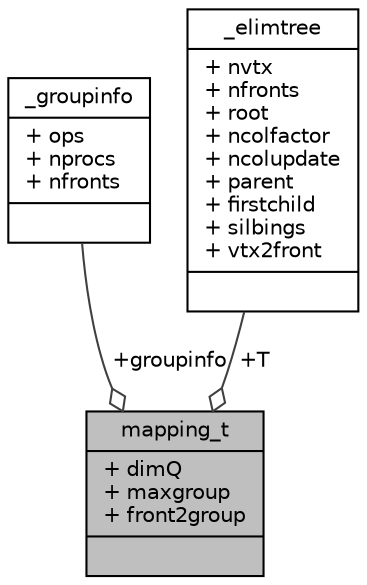 digraph "mapping_t"
{
  edge [fontname="Helvetica",fontsize="10",labelfontname="Helvetica",labelfontsize="10"];
  node [fontname="Helvetica",fontsize="10",shape=record];
  Node1 [label="{mapping_t\n|+ dimQ\l+ maxgroup\l+ front2group\l|}",height=0.2,width=0.4,color="black", fillcolor="grey75", style="filled" fontcolor="black"];
  Node2 -> Node1 [color="grey25",fontsize="10",style="solid",label=" +groupinfo" ,arrowhead="odiamond",fontname="Helvetica"];
  Node2 [label="{_groupinfo\n|+ ops\l+ nprocs\l+ nfronts\l|}",height=0.2,width=0.4,color="black", fillcolor="white", style="filled",URL="$struct__groupinfo.html"];
  Node3 -> Node1 [color="grey25",fontsize="10",style="solid",label=" +T" ,arrowhead="odiamond",fontname="Helvetica"];
  Node3 [label="{_elimtree\n|+ nvtx\l+ nfronts\l+ root\l+ ncolfactor\l+ ncolupdate\l+ parent\l+ firstchild\l+ silbings\l+ vtx2front\l|}",height=0.2,width=0.4,color="black", fillcolor="white", style="filled",URL="$struct__elimtree.html"];
}
